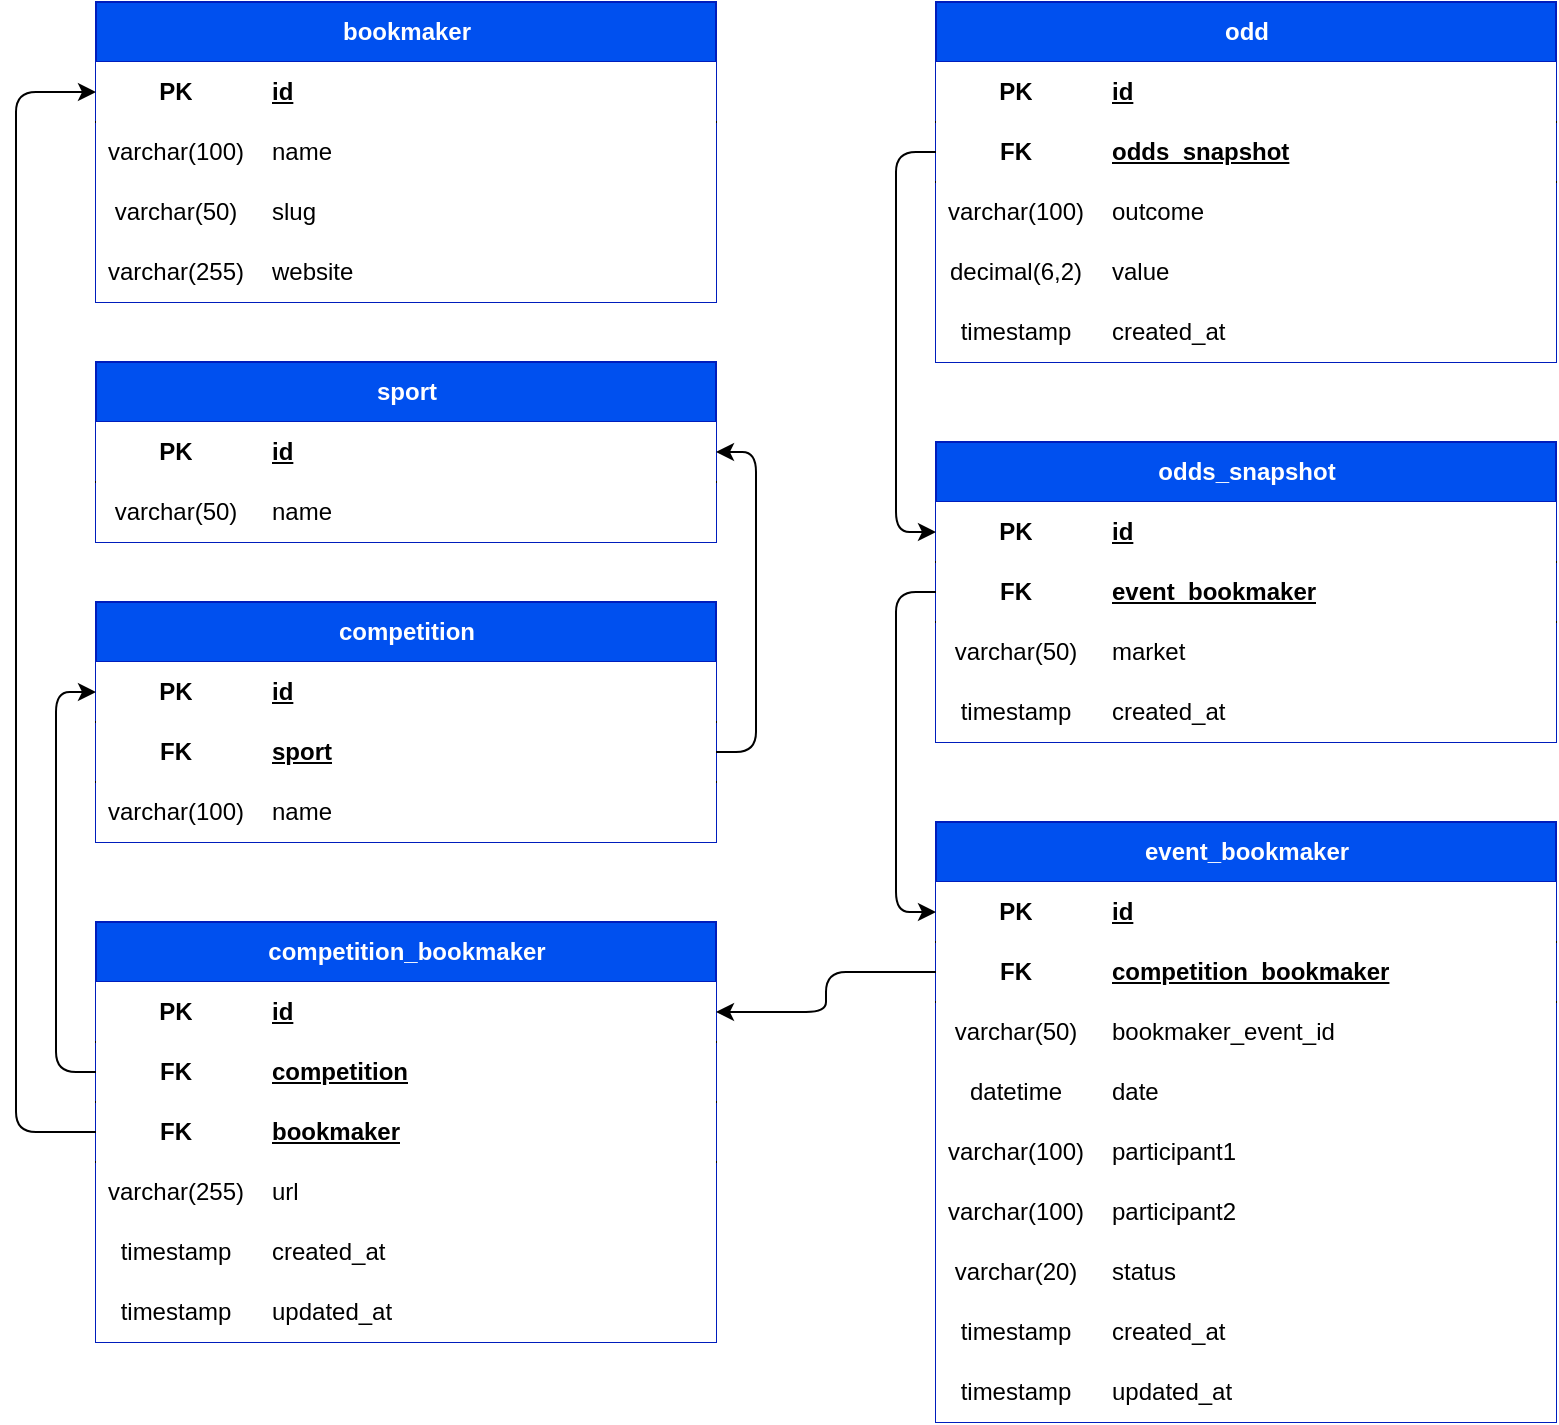 <mxfile version="26.0.11">
  <diagram name="Page-1" id="BdiqEayShjHykFwy_Ejk">
    <mxGraphModel dx="1947" dy="447" grid="1" gridSize="10" guides="1" tooltips="1" connect="1" arrows="1" fold="1" page="1" pageScale="1" pageWidth="827" pageHeight="1169" background="#ffffff" math="0" shadow="0">
      <root>
        <mxCell id="0" />
        <mxCell id="1" parent="0" />
        <mxCell id="SziNOaxyCJe4Afiukx9g-1" value="bookmaker" style="shape=table;startSize=30;container=1;collapsible=1;childLayout=tableLayout;fixedRows=1;rowLines=0;fontStyle=1;align=center;resizeLast=1;html=1;fillColor=#0050ef;fontColor=#ffffff;strokeColor=#001DBC;rounded=0;" parent="1" vertex="1">
          <mxGeometry x="-70" y="60" width="310" height="150" as="geometry" />
        </mxCell>
        <mxCell id="SziNOaxyCJe4Afiukx9g-2" value="" style="shape=tableRow;horizontal=0;startSize=0;swimlaneHead=0;swimlaneBody=0;fillColor=none;collapsible=0;dropTarget=0;points=[[0,0.5],[1,0.5]];portConstraint=eastwest;top=0;left=0;right=0;bottom=1;rounded=0;" parent="SziNOaxyCJe4Afiukx9g-1" vertex="1">
          <mxGeometry y="30" width="310" height="30" as="geometry" />
        </mxCell>
        <mxCell id="SziNOaxyCJe4Afiukx9g-3" value="PK" style="shape=partialRectangle;connectable=0;top=0;left=0;bottom=0;right=0;fontStyle=1;overflow=hidden;whiteSpace=wrap;html=1;rounded=0;" parent="SziNOaxyCJe4Afiukx9g-2" vertex="1">
          <mxGeometry width="80" height="30" as="geometry">
            <mxRectangle width="80" height="30" as="alternateBounds" />
          </mxGeometry>
        </mxCell>
        <mxCell id="SziNOaxyCJe4Afiukx9g-4" value="id" style="shape=partialRectangle;connectable=0;top=0;left=0;bottom=0;right=0;align=left;spacingLeft=6;fontStyle=5;overflow=hidden;whiteSpace=wrap;html=1;rounded=0;" parent="SziNOaxyCJe4Afiukx9g-2" vertex="1">
          <mxGeometry x="80" width="230" height="30" as="geometry">
            <mxRectangle width="230" height="30" as="alternateBounds" />
          </mxGeometry>
        </mxCell>
        <mxCell id="SziNOaxyCJe4Afiukx9g-5" value="" style="shape=tableRow;horizontal=0;startSize=0;swimlaneHead=0;swimlaneBody=0;fillColor=none;collapsible=0;dropTarget=0;points=[[0,0.5],[1,0.5]];portConstraint=eastwest;top=0;left=0;right=0;bottom=0;rounded=0;" parent="SziNOaxyCJe4Afiukx9g-1" vertex="1">
          <mxGeometry y="60" width="310" height="30" as="geometry" />
        </mxCell>
        <mxCell id="SziNOaxyCJe4Afiukx9g-6" value="varchar(100)" style="shape=partialRectangle;connectable=0;top=0;left=0;bottom=0;right=0;editable=1;overflow=hidden;whiteSpace=wrap;html=1;rounded=0;" parent="SziNOaxyCJe4Afiukx9g-5" vertex="1">
          <mxGeometry width="80" height="30" as="geometry">
            <mxRectangle width="80" height="30" as="alternateBounds" />
          </mxGeometry>
        </mxCell>
        <mxCell id="SziNOaxyCJe4Afiukx9g-7" value="name" style="shape=partialRectangle;connectable=0;top=0;left=0;bottom=0;right=0;align=left;spacingLeft=6;overflow=hidden;whiteSpace=wrap;html=1;rounded=0;" parent="SziNOaxyCJe4Afiukx9g-5" vertex="1">
          <mxGeometry x="80" width="230" height="30" as="geometry">
            <mxRectangle width="230" height="30" as="alternateBounds" />
          </mxGeometry>
        </mxCell>
        <mxCell id="SziNOaxyCJe4Afiukx9g-8" value="" style="shape=tableRow;horizontal=0;startSize=0;swimlaneHead=0;swimlaneBody=0;fillColor=none;collapsible=0;dropTarget=0;points=[[0,0.5],[1,0.5]];portConstraint=eastwest;top=0;left=0;right=0;bottom=0;rounded=0;" parent="SziNOaxyCJe4Afiukx9g-1" vertex="1">
          <mxGeometry y="90" width="310" height="30" as="geometry" />
        </mxCell>
        <mxCell id="SziNOaxyCJe4Afiukx9g-9" value="varchar(50)" style="shape=partialRectangle;connectable=0;top=0;left=0;bottom=0;right=0;editable=1;overflow=hidden;whiteSpace=wrap;html=1;rounded=0;" parent="SziNOaxyCJe4Afiukx9g-8" vertex="1">
          <mxGeometry width="80" height="30" as="geometry">
            <mxRectangle width="80" height="30" as="alternateBounds" />
          </mxGeometry>
        </mxCell>
        <mxCell id="SziNOaxyCJe4Afiukx9g-10" value="slug" style="shape=partialRectangle;connectable=0;top=0;left=0;bottom=0;right=0;align=left;spacingLeft=6;overflow=hidden;whiteSpace=wrap;html=1;rounded=0;" parent="SziNOaxyCJe4Afiukx9g-8" vertex="1">
          <mxGeometry x="80" width="230" height="30" as="geometry">
            <mxRectangle width="230" height="30" as="alternateBounds" />
          </mxGeometry>
        </mxCell>
        <mxCell id="SziNOaxyCJe4Afiukx9g-11" value="" style="shape=tableRow;horizontal=0;startSize=0;swimlaneHead=0;swimlaneBody=0;fillColor=none;collapsible=0;dropTarget=0;points=[[0,0.5],[1,0.5]];portConstraint=eastwest;top=0;left=0;right=0;bottom=0;rounded=0;" parent="SziNOaxyCJe4Afiukx9g-1" vertex="1">
          <mxGeometry y="120" width="310" height="30" as="geometry" />
        </mxCell>
        <mxCell id="SziNOaxyCJe4Afiukx9g-12" value="varchar(255)" style="shape=partialRectangle;connectable=0;top=0;left=0;bottom=0;right=0;editable=1;overflow=hidden;whiteSpace=wrap;html=1;rounded=0;" parent="SziNOaxyCJe4Afiukx9g-11" vertex="1">
          <mxGeometry width="80" height="30" as="geometry">
            <mxRectangle width="80" height="30" as="alternateBounds" />
          </mxGeometry>
        </mxCell>
        <mxCell id="SziNOaxyCJe4Afiukx9g-13" value="website" style="shape=partialRectangle;connectable=0;top=0;left=0;bottom=0;right=0;align=left;spacingLeft=6;overflow=hidden;whiteSpace=wrap;html=1;rounded=0;" parent="SziNOaxyCJe4Afiukx9g-11" vertex="1">
          <mxGeometry x="80" width="230" height="30" as="geometry">
            <mxRectangle width="230" height="30" as="alternateBounds" />
          </mxGeometry>
        </mxCell>
        <mxCell id="SziNOaxyCJe4Afiukx9g-21" value="event_bookmaker" style="shape=table;startSize=30;container=1;collapsible=1;childLayout=tableLayout;fixedRows=1;rowLines=0;fontStyle=1;align=center;resizeLast=1;html=1;fillColor=#0050ef;fontColor=#ffffff;strokeColor=#001DBC;rounded=0;" parent="1" vertex="1">
          <mxGeometry x="350" y="470" width="310" height="300" as="geometry" />
        </mxCell>
        <mxCell id="SziNOaxyCJe4Afiukx9g-22" value="" style="shape=tableRow;horizontal=0;startSize=0;swimlaneHead=0;swimlaneBody=0;fillColor=none;collapsible=0;dropTarget=0;points=[[0,0.5],[1,0.5]];portConstraint=eastwest;top=0;left=0;right=0;bottom=1;rounded=0;" parent="SziNOaxyCJe4Afiukx9g-21" vertex="1">
          <mxGeometry y="30" width="310" height="30" as="geometry" />
        </mxCell>
        <mxCell id="SziNOaxyCJe4Afiukx9g-23" value="PK" style="shape=partialRectangle;connectable=0;top=0;left=0;bottom=0;right=0;fontStyle=1;overflow=hidden;whiteSpace=wrap;html=1;rounded=0;" parent="SziNOaxyCJe4Afiukx9g-22" vertex="1">
          <mxGeometry width="80" height="30" as="geometry">
            <mxRectangle width="80" height="30" as="alternateBounds" />
          </mxGeometry>
        </mxCell>
        <mxCell id="SziNOaxyCJe4Afiukx9g-24" value="id" style="shape=partialRectangle;connectable=0;top=0;left=0;bottom=0;right=0;align=left;spacingLeft=6;fontStyle=5;overflow=hidden;whiteSpace=wrap;html=1;rounded=0;" parent="SziNOaxyCJe4Afiukx9g-22" vertex="1">
          <mxGeometry x="80" width="230" height="30" as="geometry">
            <mxRectangle width="230" height="30" as="alternateBounds" />
          </mxGeometry>
        </mxCell>
        <mxCell id="SziNOaxyCJe4Afiukx9g-61" style="shape=tableRow;horizontal=0;startSize=0;swimlaneHead=0;swimlaneBody=0;fillColor=none;collapsible=0;dropTarget=0;points=[[0,0.5],[1,0.5]];portConstraint=eastwest;top=0;left=0;right=0;bottom=1;rounded=0;" parent="SziNOaxyCJe4Afiukx9g-21" vertex="1">
          <mxGeometry y="60" width="310" height="30" as="geometry" />
        </mxCell>
        <mxCell id="SziNOaxyCJe4Afiukx9g-62" value="FK" style="shape=partialRectangle;connectable=0;top=0;left=0;bottom=0;right=0;fontStyle=1;overflow=hidden;whiteSpace=wrap;html=1;rounded=0;" parent="SziNOaxyCJe4Afiukx9g-61" vertex="1">
          <mxGeometry width="80" height="30" as="geometry">
            <mxRectangle width="80" height="30" as="alternateBounds" />
          </mxGeometry>
        </mxCell>
        <mxCell id="SziNOaxyCJe4Afiukx9g-63" value="competition_bookmaker" style="shape=partialRectangle;connectable=0;top=0;left=0;bottom=0;right=0;align=left;spacingLeft=6;fontStyle=5;overflow=hidden;whiteSpace=wrap;html=1;rounded=0;" parent="SziNOaxyCJe4Afiukx9g-61" vertex="1">
          <mxGeometry x="80" width="230" height="30" as="geometry">
            <mxRectangle width="230" height="30" as="alternateBounds" />
          </mxGeometry>
        </mxCell>
        <mxCell id="SziNOaxyCJe4Afiukx9g-28" value="" style="shape=tableRow;horizontal=0;startSize=0;swimlaneHead=0;swimlaneBody=0;fillColor=none;collapsible=0;dropTarget=0;points=[[0,0.5],[1,0.5]];portConstraint=eastwest;top=0;left=0;right=0;bottom=0;rounded=0;" parent="SziNOaxyCJe4Afiukx9g-21" vertex="1">
          <mxGeometry y="90" width="310" height="30" as="geometry" />
        </mxCell>
        <mxCell id="SziNOaxyCJe4Afiukx9g-29" value="varchar(50)" style="shape=partialRectangle;connectable=0;top=0;left=0;bottom=0;right=0;editable=1;overflow=hidden;whiteSpace=wrap;html=1;rounded=0;" parent="SziNOaxyCJe4Afiukx9g-28" vertex="1">
          <mxGeometry width="80" height="30" as="geometry">
            <mxRectangle width="80" height="30" as="alternateBounds" />
          </mxGeometry>
        </mxCell>
        <mxCell id="SziNOaxyCJe4Afiukx9g-30" value="bookmaker_event_id" style="shape=partialRectangle;connectable=0;top=0;left=0;bottom=0;right=0;align=left;spacingLeft=6;overflow=hidden;whiteSpace=wrap;html=1;rounded=0;" parent="SziNOaxyCJe4Afiukx9g-28" vertex="1">
          <mxGeometry x="80" width="230" height="30" as="geometry">
            <mxRectangle width="230" height="30" as="alternateBounds" />
          </mxGeometry>
        </mxCell>
        <mxCell id="SziNOaxyCJe4Afiukx9g-73" style="shape=tableRow;horizontal=0;startSize=0;swimlaneHead=0;swimlaneBody=0;fillColor=none;collapsible=0;dropTarget=0;points=[[0,0.5],[1,0.5]];portConstraint=eastwest;top=0;left=0;right=0;bottom=0;rounded=0;" parent="SziNOaxyCJe4Afiukx9g-21" vertex="1">
          <mxGeometry y="120" width="310" height="30" as="geometry" />
        </mxCell>
        <mxCell id="SziNOaxyCJe4Afiukx9g-74" value="datetime" style="shape=partialRectangle;connectable=0;top=0;left=0;bottom=0;right=0;editable=1;overflow=hidden;whiteSpace=wrap;html=1;rounded=0;" parent="SziNOaxyCJe4Afiukx9g-73" vertex="1">
          <mxGeometry width="80" height="30" as="geometry">
            <mxRectangle width="80" height="30" as="alternateBounds" />
          </mxGeometry>
        </mxCell>
        <mxCell id="SziNOaxyCJe4Afiukx9g-75" value="date" style="shape=partialRectangle;connectable=0;top=0;left=0;bottom=0;right=0;align=left;spacingLeft=6;overflow=hidden;whiteSpace=wrap;html=1;rounded=0;" parent="SziNOaxyCJe4Afiukx9g-73" vertex="1">
          <mxGeometry x="80" width="230" height="30" as="geometry">
            <mxRectangle width="230" height="30" as="alternateBounds" />
          </mxGeometry>
        </mxCell>
        <mxCell id="SziNOaxyCJe4Afiukx9g-70" style="shape=tableRow;horizontal=0;startSize=0;swimlaneHead=0;swimlaneBody=0;fillColor=none;collapsible=0;dropTarget=0;points=[[0,0.5],[1,0.5]];portConstraint=eastwest;top=0;left=0;right=0;bottom=0;rounded=0;" parent="SziNOaxyCJe4Afiukx9g-21" vertex="1">
          <mxGeometry y="150" width="310" height="30" as="geometry" />
        </mxCell>
        <mxCell id="SziNOaxyCJe4Afiukx9g-71" value="varchar(100)" style="shape=partialRectangle;connectable=0;top=0;left=0;bottom=0;right=0;editable=1;overflow=hidden;whiteSpace=wrap;html=1;rounded=0;" parent="SziNOaxyCJe4Afiukx9g-70" vertex="1">
          <mxGeometry width="80" height="30" as="geometry">
            <mxRectangle width="80" height="30" as="alternateBounds" />
          </mxGeometry>
        </mxCell>
        <mxCell id="SziNOaxyCJe4Afiukx9g-72" value="participant1" style="shape=partialRectangle;connectable=0;top=0;left=0;bottom=0;right=0;align=left;spacingLeft=6;overflow=hidden;whiteSpace=wrap;html=1;rounded=0;" parent="SziNOaxyCJe4Afiukx9g-70" vertex="1">
          <mxGeometry x="80" width="230" height="30" as="geometry">
            <mxRectangle width="230" height="30" as="alternateBounds" />
          </mxGeometry>
        </mxCell>
        <mxCell id="SziNOaxyCJe4Afiukx9g-67" style="shape=tableRow;horizontal=0;startSize=0;swimlaneHead=0;swimlaneBody=0;fillColor=none;collapsible=0;dropTarget=0;points=[[0,0.5],[1,0.5]];portConstraint=eastwest;top=0;left=0;right=0;bottom=0;rounded=0;" parent="SziNOaxyCJe4Afiukx9g-21" vertex="1">
          <mxGeometry y="180" width="310" height="30" as="geometry" />
        </mxCell>
        <mxCell id="SziNOaxyCJe4Afiukx9g-68" value="varchar(100)" style="shape=partialRectangle;connectable=0;top=0;left=0;bottom=0;right=0;editable=1;overflow=hidden;whiteSpace=wrap;html=1;rounded=0;" parent="SziNOaxyCJe4Afiukx9g-67" vertex="1">
          <mxGeometry width="80" height="30" as="geometry">
            <mxRectangle width="80" height="30" as="alternateBounds" />
          </mxGeometry>
        </mxCell>
        <mxCell id="SziNOaxyCJe4Afiukx9g-69" value="participant2" style="shape=partialRectangle;connectable=0;top=0;left=0;bottom=0;right=0;align=left;spacingLeft=6;overflow=hidden;whiteSpace=wrap;html=1;rounded=0;" parent="SziNOaxyCJe4Afiukx9g-67" vertex="1">
          <mxGeometry x="80" width="230" height="30" as="geometry">
            <mxRectangle width="230" height="30" as="alternateBounds" />
          </mxGeometry>
        </mxCell>
        <mxCell id="SziNOaxyCJe4Afiukx9g-64" style="shape=tableRow;horizontal=0;startSize=0;swimlaneHead=0;swimlaneBody=0;fillColor=none;collapsible=0;dropTarget=0;points=[[0,0.5],[1,0.5]];portConstraint=eastwest;top=0;left=0;right=0;bottom=0;rounded=0;" parent="SziNOaxyCJe4Afiukx9g-21" vertex="1">
          <mxGeometry y="210" width="310" height="30" as="geometry" />
        </mxCell>
        <mxCell id="SziNOaxyCJe4Afiukx9g-65" value="varchar(20)" style="shape=partialRectangle;connectable=0;top=0;left=0;bottom=0;right=0;editable=1;overflow=hidden;whiteSpace=wrap;html=1;rounded=0;" parent="SziNOaxyCJe4Afiukx9g-64" vertex="1">
          <mxGeometry width="80" height="30" as="geometry">
            <mxRectangle width="80" height="30" as="alternateBounds" />
          </mxGeometry>
        </mxCell>
        <mxCell id="SziNOaxyCJe4Afiukx9g-66" value="status" style="shape=partialRectangle;connectable=0;top=0;left=0;bottom=0;right=0;align=left;spacingLeft=6;overflow=hidden;whiteSpace=wrap;html=1;rounded=0;" parent="SziNOaxyCJe4Afiukx9g-64" vertex="1">
          <mxGeometry x="80" width="230" height="30" as="geometry">
            <mxRectangle width="230" height="30" as="alternateBounds" />
          </mxGeometry>
        </mxCell>
        <mxCell id="SziNOaxyCJe4Afiukx9g-34" style="shape=tableRow;horizontal=0;startSize=0;swimlaneHead=0;swimlaneBody=0;fillColor=none;collapsible=0;dropTarget=0;points=[[0,0.5],[1,0.5]];portConstraint=eastwest;top=0;left=0;right=0;bottom=0;rounded=0;" parent="SziNOaxyCJe4Afiukx9g-21" vertex="1">
          <mxGeometry y="240" width="310" height="30" as="geometry" />
        </mxCell>
        <mxCell id="SziNOaxyCJe4Afiukx9g-35" value="timestamp" style="shape=partialRectangle;connectable=0;top=0;left=0;bottom=0;right=0;editable=1;overflow=hidden;whiteSpace=wrap;html=1;rounded=0;" parent="SziNOaxyCJe4Afiukx9g-34" vertex="1">
          <mxGeometry width="80" height="30" as="geometry">
            <mxRectangle width="80" height="30" as="alternateBounds" />
          </mxGeometry>
        </mxCell>
        <mxCell id="SziNOaxyCJe4Afiukx9g-36" value="created_at" style="shape=partialRectangle;connectable=0;top=0;left=0;bottom=0;right=0;align=left;spacingLeft=6;overflow=hidden;whiteSpace=wrap;html=1;rounded=0;" parent="SziNOaxyCJe4Afiukx9g-34" vertex="1">
          <mxGeometry x="80" width="230" height="30" as="geometry">
            <mxRectangle width="230" height="30" as="alternateBounds" />
          </mxGeometry>
        </mxCell>
        <mxCell id="SziNOaxyCJe4Afiukx9g-37" style="shape=tableRow;horizontal=0;startSize=0;swimlaneHead=0;swimlaneBody=0;fillColor=none;collapsible=0;dropTarget=0;points=[[0,0.5],[1,0.5]];portConstraint=eastwest;top=0;left=0;right=0;bottom=0;rounded=0;" parent="SziNOaxyCJe4Afiukx9g-21" vertex="1">
          <mxGeometry y="270" width="310" height="30" as="geometry" />
        </mxCell>
        <mxCell id="SziNOaxyCJe4Afiukx9g-38" value="timestamp" style="shape=partialRectangle;connectable=0;top=0;left=0;bottom=0;right=0;editable=1;overflow=hidden;whiteSpace=wrap;html=1;rounded=0;" parent="SziNOaxyCJe4Afiukx9g-37" vertex="1">
          <mxGeometry width="80" height="30" as="geometry">
            <mxRectangle width="80" height="30" as="alternateBounds" />
          </mxGeometry>
        </mxCell>
        <mxCell id="SziNOaxyCJe4Afiukx9g-39" value="updated_at" style="shape=partialRectangle;connectable=0;top=0;left=0;bottom=0;right=0;align=left;spacingLeft=6;overflow=hidden;whiteSpace=wrap;html=1;rounded=0;" parent="SziNOaxyCJe4Afiukx9g-37" vertex="1">
          <mxGeometry x="80" width="230" height="30" as="geometry">
            <mxRectangle width="230" height="30" as="alternateBounds" />
          </mxGeometry>
        </mxCell>
        <mxCell id="SziNOaxyCJe4Afiukx9g-79" value="odds_snapshot" style="shape=table;startSize=30;container=1;collapsible=1;childLayout=tableLayout;fixedRows=1;rowLines=0;fontStyle=1;align=center;resizeLast=1;html=1;fillColor=#0050ef;fontColor=#ffffff;strokeColor=#001DBC;rounded=0;" parent="1" vertex="1">
          <mxGeometry x="350" y="280" width="310" height="150" as="geometry" />
        </mxCell>
        <mxCell id="SziNOaxyCJe4Afiukx9g-80" value="" style="shape=tableRow;horizontal=0;startSize=0;swimlaneHead=0;swimlaneBody=0;fillColor=none;collapsible=0;dropTarget=0;points=[[0,0.5],[1,0.5]];portConstraint=eastwest;top=0;left=0;right=0;bottom=1;rounded=0;" parent="SziNOaxyCJe4Afiukx9g-79" vertex="1">
          <mxGeometry y="30" width="310" height="30" as="geometry" />
        </mxCell>
        <mxCell id="SziNOaxyCJe4Afiukx9g-81" value="PK" style="shape=partialRectangle;connectable=0;top=0;left=0;bottom=0;right=0;fontStyle=1;overflow=hidden;whiteSpace=wrap;html=1;rounded=0;" parent="SziNOaxyCJe4Afiukx9g-80" vertex="1">
          <mxGeometry width="80" height="30" as="geometry">
            <mxRectangle width="80" height="30" as="alternateBounds" />
          </mxGeometry>
        </mxCell>
        <mxCell id="SziNOaxyCJe4Afiukx9g-82" value="id" style="shape=partialRectangle;connectable=0;top=0;left=0;bottom=0;right=0;align=left;spacingLeft=6;fontStyle=5;overflow=hidden;whiteSpace=wrap;html=1;rounded=0;" parent="SziNOaxyCJe4Afiukx9g-80" vertex="1">
          <mxGeometry x="80" width="230" height="30" as="geometry">
            <mxRectangle width="230" height="30" as="alternateBounds" />
          </mxGeometry>
        </mxCell>
        <mxCell id="SziNOaxyCJe4Afiukx9g-83" style="shape=tableRow;horizontal=0;startSize=0;swimlaneHead=0;swimlaneBody=0;fillColor=none;collapsible=0;dropTarget=0;points=[[0,0.5],[1,0.5]];portConstraint=eastwest;top=0;left=0;right=0;bottom=1;rounded=0;" parent="SziNOaxyCJe4Afiukx9g-79" vertex="1">
          <mxGeometry y="60" width="310" height="30" as="geometry" />
        </mxCell>
        <mxCell id="SziNOaxyCJe4Afiukx9g-84" value="FK" style="shape=partialRectangle;connectable=0;top=0;left=0;bottom=0;right=0;fontStyle=1;overflow=hidden;whiteSpace=wrap;html=1;rounded=0;" parent="SziNOaxyCJe4Afiukx9g-83" vertex="1">
          <mxGeometry width="80" height="30" as="geometry">
            <mxRectangle width="80" height="30" as="alternateBounds" />
          </mxGeometry>
        </mxCell>
        <mxCell id="SziNOaxyCJe4Afiukx9g-85" value="event_bookmaker" style="shape=partialRectangle;connectable=0;top=0;left=0;bottom=0;right=0;align=left;spacingLeft=6;fontStyle=5;overflow=hidden;whiteSpace=wrap;html=1;rounded=0;" parent="SziNOaxyCJe4Afiukx9g-83" vertex="1">
          <mxGeometry x="80" width="230" height="30" as="geometry">
            <mxRectangle width="230" height="30" as="alternateBounds" />
          </mxGeometry>
        </mxCell>
        <mxCell id="SziNOaxyCJe4Afiukx9g-89" value="" style="shape=tableRow;horizontal=0;startSize=0;swimlaneHead=0;swimlaneBody=0;fillColor=none;collapsible=0;dropTarget=0;points=[[0,0.5],[1,0.5]];portConstraint=eastwest;top=0;left=0;right=0;bottom=0;rounded=0;" parent="SziNOaxyCJe4Afiukx9g-79" vertex="1">
          <mxGeometry y="90" width="310" height="30" as="geometry" />
        </mxCell>
        <mxCell id="SziNOaxyCJe4Afiukx9g-90" value="varchar(50)" style="shape=partialRectangle;connectable=0;top=0;left=0;bottom=0;right=0;editable=1;overflow=hidden;whiteSpace=wrap;html=1;rounded=0;" parent="SziNOaxyCJe4Afiukx9g-89" vertex="1">
          <mxGeometry width="80" height="30" as="geometry">
            <mxRectangle width="80" height="30" as="alternateBounds" />
          </mxGeometry>
        </mxCell>
        <mxCell id="SziNOaxyCJe4Afiukx9g-91" value="market" style="shape=partialRectangle;connectable=0;top=0;left=0;bottom=0;right=0;align=left;spacingLeft=6;overflow=hidden;whiteSpace=wrap;html=1;rounded=0;" parent="SziNOaxyCJe4Afiukx9g-89" vertex="1">
          <mxGeometry x="80" width="230" height="30" as="geometry">
            <mxRectangle width="230" height="30" as="alternateBounds" />
          </mxGeometry>
        </mxCell>
        <mxCell id="SziNOaxyCJe4Afiukx9g-107" style="shape=tableRow;horizontal=0;startSize=0;swimlaneHead=0;swimlaneBody=0;fillColor=none;collapsible=0;dropTarget=0;points=[[0,0.5],[1,0.5]];portConstraint=eastwest;top=0;left=0;right=0;bottom=0;rounded=0;" parent="SziNOaxyCJe4Afiukx9g-79" vertex="1">
          <mxGeometry y="120" width="310" height="30" as="geometry" />
        </mxCell>
        <mxCell id="SziNOaxyCJe4Afiukx9g-108" value="timestamp" style="shape=partialRectangle;connectable=0;top=0;left=0;bottom=0;right=0;editable=1;overflow=hidden;whiteSpace=wrap;html=1;rounded=0;" parent="SziNOaxyCJe4Afiukx9g-107" vertex="1">
          <mxGeometry width="80" height="30" as="geometry">
            <mxRectangle width="80" height="30" as="alternateBounds" />
          </mxGeometry>
        </mxCell>
        <mxCell id="SziNOaxyCJe4Afiukx9g-109" value="created_at" style="shape=partialRectangle;connectable=0;top=0;left=0;bottom=0;right=0;align=left;spacingLeft=6;overflow=hidden;whiteSpace=wrap;html=1;rounded=0;" parent="SziNOaxyCJe4Afiukx9g-107" vertex="1">
          <mxGeometry x="80" width="230" height="30" as="geometry">
            <mxRectangle width="230" height="30" as="alternateBounds" />
          </mxGeometry>
        </mxCell>
        <mxCell id="SziNOaxyCJe4Afiukx9g-113" value="odd" style="shape=table;startSize=30;container=1;collapsible=1;childLayout=tableLayout;fixedRows=1;rowLines=0;fontStyle=1;align=center;resizeLast=1;html=1;fillColor=#0050ef;fontColor=#ffffff;strokeColor=#001DBC;rounded=0;" parent="1" vertex="1">
          <mxGeometry x="350" y="60" width="310" height="180" as="geometry" />
        </mxCell>
        <mxCell id="SziNOaxyCJe4Afiukx9g-114" value="" style="shape=tableRow;horizontal=0;startSize=0;swimlaneHead=0;swimlaneBody=0;fillColor=none;collapsible=0;dropTarget=0;points=[[0,0.5],[1,0.5]];portConstraint=eastwest;top=0;left=0;right=0;bottom=1;rounded=0;" parent="SziNOaxyCJe4Afiukx9g-113" vertex="1">
          <mxGeometry y="30" width="310" height="30" as="geometry" />
        </mxCell>
        <mxCell id="SziNOaxyCJe4Afiukx9g-115" value="PK" style="shape=partialRectangle;connectable=0;top=0;left=0;bottom=0;right=0;fontStyle=1;overflow=hidden;whiteSpace=wrap;html=1;rounded=0;" parent="SziNOaxyCJe4Afiukx9g-114" vertex="1">
          <mxGeometry width="80" height="30" as="geometry">
            <mxRectangle width="80" height="30" as="alternateBounds" />
          </mxGeometry>
        </mxCell>
        <mxCell id="SziNOaxyCJe4Afiukx9g-116" value="id" style="shape=partialRectangle;connectable=0;top=0;left=0;bottom=0;right=0;align=left;spacingLeft=6;fontStyle=5;overflow=hidden;whiteSpace=wrap;html=1;rounded=0;" parent="SziNOaxyCJe4Afiukx9g-114" vertex="1">
          <mxGeometry x="80" width="230" height="30" as="geometry">
            <mxRectangle width="230" height="30" as="alternateBounds" />
          </mxGeometry>
        </mxCell>
        <mxCell id="SziNOaxyCJe4Afiukx9g-117" style="shape=tableRow;horizontal=0;startSize=0;swimlaneHead=0;swimlaneBody=0;fillColor=none;collapsible=0;dropTarget=0;points=[[0,0.5],[1,0.5]];portConstraint=eastwest;top=0;left=0;right=0;bottom=1;rounded=0;" parent="SziNOaxyCJe4Afiukx9g-113" vertex="1">
          <mxGeometry y="60" width="310" height="30" as="geometry" />
        </mxCell>
        <mxCell id="SziNOaxyCJe4Afiukx9g-118" value="FK" style="shape=partialRectangle;connectable=0;top=0;left=0;bottom=0;right=0;fontStyle=1;overflow=hidden;whiteSpace=wrap;html=1;rounded=0;" parent="SziNOaxyCJe4Afiukx9g-117" vertex="1">
          <mxGeometry width="80" height="30" as="geometry">
            <mxRectangle width="80" height="30" as="alternateBounds" />
          </mxGeometry>
        </mxCell>
        <mxCell id="SziNOaxyCJe4Afiukx9g-119" value="odds_snapshot" style="shape=partialRectangle;connectable=0;top=0;left=0;bottom=0;right=0;align=left;spacingLeft=6;fontStyle=5;overflow=hidden;whiteSpace=wrap;html=1;rounded=0;" parent="SziNOaxyCJe4Afiukx9g-117" vertex="1">
          <mxGeometry x="80" width="230" height="30" as="geometry">
            <mxRectangle width="230" height="30" as="alternateBounds" />
          </mxGeometry>
        </mxCell>
        <mxCell id="SziNOaxyCJe4Afiukx9g-123" value="" style="shape=tableRow;horizontal=0;startSize=0;swimlaneHead=0;swimlaneBody=0;fillColor=none;collapsible=0;dropTarget=0;points=[[0,0.5],[1,0.5]];portConstraint=eastwest;top=0;left=0;right=0;bottom=0;rounded=0;" parent="SziNOaxyCJe4Afiukx9g-113" vertex="1">
          <mxGeometry y="90" width="310" height="30" as="geometry" />
        </mxCell>
        <mxCell id="SziNOaxyCJe4Afiukx9g-124" value="varchar(100)" style="shape=partialRectangle;connectable=0;top=0;left=0;bottom=0;right=0;editable=1;overflow=hidden;whiteSpace=wrap;html=1;rounded=0;" parent="SziNOaxyCJe4Afiukx9g-123" vertex="1">
          <mxGeometry width="80" height="30" as="geometry">
            <mxRectangle width="80" height="30" as="alternateBounds" />
          </mxGeometry>
        </mxCell>
        <mxCell id="SziNOaxyCJe4Afiukx9g-125" value="outcome" style="shape=partialRectangle;connectable=0;top=0;left=0;bottom=0;right=0;align=left;spacingLeft=6;overflow=hidden;whiteSpace=wrap;html=1;rounded=0;" parent="SziNOaxyCJe4Afiukx9g-123" vertex="1">
          <mxGeometry x="80" width="230" height="30" as="geometry">
            <mxRectangle width="230" height="30" as="alternateBounds" />
          </mxGeometry>
        </mxCell>
        <mxCell id="SziNOaxyCJe4Afiukx9g-126" style="shape=tableRow;horizontal=0;startSize=0;swimlaneHead=0;swimlaneBody=0;fillColor=none;collapsible=0;dropTarget=0;points=[[0,0.5],[1,0.5]];portConstraint=eastwest;top=0;left=0;right=0;bottom=0;rounded=0;" parent="SziNOaxyCJe4Afiukx9g-113" vertex="1">
          <mxGeometry y="120" width="310" height="30" as="geometry" />
        </mxCell>
        <mxCell id="SziNOaxyCJe4Afiukx9g-127" value="decimal(6,2)" style="shape=partialRectangle;connectable=0;top=0;left=0;bottom=0;right=0;editable=1;overflow=hidden;whiteSpace=wrap;html=1;rounded=0;" parent="SziNOaxyCJe4Afiukx9g-126" vertex="1">
          <mxGeometry width="80" height="30" as="geometry">
            <mxRectangle width="80" height="30" as="alternateBounds" />
          </mxGeometry>
        </mxCell>
        <mxCell id="SziNOaxyCJe4Afiukx9g-128" value="value" style="shape=partialRectangle;connectable=0;top=0;left=0;bottom=0;right=0;align=left;spacingLeft=6;overflow=hidden;whiteSpace=wrap;html=1;rounded=0;" parent="SziNOaxyCJe4Afiukx9g-126" vertex="1">
          <mxGeometry x="80" width="230" height="30" as="geometry">
            <mxRectangle width="230" height="30" as="alternateBounds" />
          </mxGeometry>
        </mxCell>
        <mxCell id="SziNOaxyCJe4Afiukx9g-132" style="shape=tableRow;horizontal=0;startSize=0;swimlaneHead=0;swimlaneBody=0;fillColor=none;collapsible=0;dropTarget=0;points=[[0,0.5],[1,0.5]];portConstraint=eastwest;top=0;left=0;right=0;bottom=0;rounded=0;" parent="SziNOaxyCJe4Afiukx9g-113" vertex="1">
          <mxGeometry y="150" width="310" height="30" as="geometry" />
        </mxCell>
        <mxCell id="SziNOaxyCJe4Afiukx9g-133" value="timestamp" style="shape=partialRectangle;connectable=0;top=0;left=0;bottom=0;right=0;editable=1;overflow=hidden;whiteSpace=wrap;html=1;rounded=0;" parent="SziNOaxyCJe4Afiukx9g-132" vertex="1">
          <mxGeometry width="80" height="30" as="geometry">
            <mxRectangle width="80" height="30" as="alternateBounds" />
          </mxGeometry>
        </mxCell>
        <mxCell id="SziNOaxyCJe4Afiukx9g-134" value="created_at" style="shape=partialRectangle;connectable=0;top=0;left=0;bottom=0;right=0;align=left;spacingLeft=6;overflow=hidden;whiteSpace=wrap;html=1;rounded=0;" parent="SziNOaxyCJe4Afiukx9g-132" vertex="1">
          <mxGeometry x="80" width="230" height="30" as="geometry">
            <mxRectangle width="230" height="30" as="alternateBounds" />
          </mxGeometry>
        </mxCell>
        <mxCell id="SxUs-qoF1DlwEPH6_e3e-4" value="competition" style="shape=table;startSize=30;container=1;collapsible=1;childLayout=tableLayout;fixedRows=1;rowLines=0;fontStyle=1;align=center;resizeLast=1;html=1;fillColor=#0050ef;fontColor=#ffffff;strokeColor=#001DBC;rounded=0;" parent="1" vertex="1">
          <mxGeometry x="-70" y="360" width="310" height="120" as="geometry" />
        </mxCell>
        <mxCell id="SxUs-qoF1DlwEPH6_e3e-5" value="" style="shape=tableRow;horizontal=0;startSize=0;swimlaneHead=0;swimlaneBody=0;fillColor=none;collapsible=0;dropTarget=0;points=[[0,0.5],[1,0.5]];portConstraint=eastwest;top=0;left=0;right=0;bottom=1;rounded=0;" parent="SxUs-qoF1DlwEPH6_e3e-4" vertex="1">
          <mxGeometry y="30" width="310" height="30" as="geometry" />
        </mxCell>
        <mxCell id="SxUs-qoF1DlwEPH6_e3e-6" value="PK" style="shape=partialRectangle;connectable=0;top=0;left=0;bottom=0;right=0;fontStyle=1;overflow=hidden;whiteSpace=wrap;html=1;rounded=0;" parent="SxUs-qoF1DlwEPH6_e3e-5" vertex="1">
          <mxGeometry width="80" height="30" as="geometry">
            <mxRectangle width="80" height="30" as="alternateBounds" />
          </mxGeometry>
        </mxCell>
        <mxCell id="SxUs-qoF1DlwEPH6_e3e-7" value="id" style="shape=partialRectangle;connectable=0;top=0;left=0;bottom=0;right=0;align=left;spacingLeft=6;fontStyle=5;overflow=hidden;whiteSpace=wrap;html=1;rounded=0;" parent="SxUs-qoF1DlwEPH6_e3e-5" vertex="1">
          <mxGeometry x="80" width="230" height="30" as="geometry">
            <mxRectangle width="230" height="30" as="alternateBounds" />
          </mxGeometry>
        </mxCell>
        <mxCell id="SxUs-qoF1DlwEPH6_e3e-8" style="shape=tableRow;horizontal=0;startSize=0;swimlaneHead=0;swimlaneBody=0;fillColor=none;collapsible=0;dropTarget=0;points=[[0,0.5],[1,0.5]];portConstraint=eastwest;top=0;left=0;right=0;bottom=1;rounded=0;" parent="SxUs-qoF1DlwEPH6_e3e-4" vertex="1">
          <mxGeometry y="60" width="310" height="30" as="geometry" />
        </mxCell>
        <mxCell id="SxUs-qoF1DlwEPH6_e3e-9" value="FK" style="shape=partialRectangle;connectable=0;top=0;left=0;bottom=0;right=0;fontStyle=1;overflow=hidden;whiteSpace=wrap;html=1;rounded=0;" parent="SxUs-qoF1DlwEPH6_e3e-8" vertex="1">
          <mxGeometry width="80" height="30" as="geometry">
            <mxRectangle width="80" height="30" as="alternateBounds" />
          </mxGeometry>
        </mxCell>
        <mxCell id="SxUs-qoF1DlwEPH6_e3e-10" value="sport" style="shape=partialRectangle;connectable=0;top=0;left=0;bottom=0;right=0;align=left;spacingLeft=6;fontStyle=5;overflow=hidden;whiteSpace=wrap;html=1;rounded=0;" parent="SxUs-qoF1DlwEPH6_e3e-8" vertex="1">
          <mxGeometry x="80" width="230" height="30" as="geometry">
            <mxRectangle width="230" height="30" as="alternateBounds" />
          </mxGeometry>
        </mxCell>
        <mxCell id="SxUs-qoF1DlwEPH6_e3e-11" value="" style="shape=tableRow;horizontal=0;startSize=0;swimlaneHead=0;swimlaneBody=0;fillColor=none;collapsible=0;dropTarget=0;points=[[0,0.5],[1,0.5]];portConstraint=eastwest;top=0;left=0;right=0;bottom=0;rounded=0;" parent="SxUs-qoF1DlwEPH6_e3e-4" vertex="1">
          <mxGeometry y="90" width="310" height="30" as="geometry" />
        </mxCell>
        <mxCell id="SxUs-qoF1DlwEPH6_e3e-12" value="varchar(100)" style="shape=partialRectangle;connectable=0;top=0;left=0;bottom=0;right=0;editable=1;overflow=hidden;whiteSpace=wrap;html=1;rounded=0;" parent="SxUs-qoF1DlwEPH6_e3e-11" vertex="1">
          <mxGeometry width="80" height="30" as="geometry">
            <mxRectangle width="80" height="30" as="alternateBounds" />
          </mxGeometry>
        </mxCell>
        <mxCell id="SxUs-qoF1DlwEPH6_e3e-13" value="name" style="shape=partialRectangle;connectable=0;top=0;left=0;bottom=0;right=0;align=left;spacingLeft=6;overflow=hidden;whiteSpace=wrap;html=1;rounded=0;" parent="SxUs-qoF1DlwEPH6_e3e-11" vertex="1">
          <mxGeometry x="80" width="230" height="30" as="geometry">
            <mxRectangle width="230" height="30" as="alternateBounds" />
          </mxGeometry>
        </mxCell>
        <mxCell id="SxUs-qoF1DlwEPH6_e3e-57" value="competition_bookmaker" style="shape=table;startSize=30;container=1;collapsible=1;childLayout=tableLayout;fixedRows=1;rowLines=0;fontStyle=1;align=center;resizeLast=1;html=1;fillColor=#0050ef;fontColor=#ffffff;strokeColor=#001DBC;rounded=0;" parent="1" vertex="1">
          <mxGeometry x="-70" y="520" width="310" height="210" as="geometry" />
        </mxCell>
        <mxCell id="SxUs-qoF1DlwEPH6_e3e-58" value="" style="shape=tableRow;horizontal=0;startSize=0;swimlaneHead=0;swimlaneBody=0;fillColor=none;collapsible=0;dropTarget=0;points=[[0,0.5],[1,0.5]];portConstraint=eastwest;top=0;left=0;right=0;bottom=1;rounded=0;" parent="SxUs-qoF1DlwEPH6_e3e-57" vertex="1">
          <mxGeometry y="30" width="310" height="30" as="geometry" />
        </mxCell>
        <mxCell id="SxUs-qoF1DlwEPH6_e3e-59" value="PK" style="shape=partialRectangle;connectable=0;top=0;left=0;bottom=0;right=0;fontStyle=1;overflow=hidden;whiteSpace=wrap;html=1;rounded=0;" parent="SxUs-qoF1DlwEPH6_e3e-58" vertex="1">
          <mxGeometry width="80" height="30" as="geometry">
            <mxRectangle width="80" height="30" as="alternateBounds" />
          </mxGeometry>
        </mxCell>
        <mxCell id="SxUs-qoF1DlwEPH6_e3e-60" value="id" style="shape=partialRectangle;connectable=0;top=0;left=0;bottom=0;right=0;align=left;spacingLeft=6;fontStyle=5;overflow=hidden;whiteSpace=wrap;html=1;rounded=0;" parent="SxUs-qoF1DlwEPH6_e3e-58" vertex="1">
          <mxGeometry x="80" width="230" height="30" as="geometry">
            <mxRectangle width="230" height="30" as="alternateBounds" />
          </mxGeometry>
        </mxCell>
        <mxCell id="SxUs-qoF1DlwEPH6_e3e-61" style="shape=tableRow;horizontal=0;startSize=0;swimlaneHead=0;swimlaneBody=0;fillColor=none;collapsible=0;dropTarget=0;points=[[0,0.5],[1,0.5]];portConstraint=eastwest;top=0;left=0;right=0;bottom=1;rounded=0;" parent="SxUs-qoF1DlwEPH6_e3e-57" vertex="1">
          <mxGeometry y="60" width="310" height="30" as="geometry" />
        </mxCell>
        <mxCell id="SxUs-qoF1DlwEPH6_e3e-62" value="FK" style="shape=partialRectangle;connectable=0;top=0;left=0;bottom=0;right=0;fontStyle=1;overflow=hidden;whiteSpace=wrap;html=1;rounded=0;" parent="SxUs-qoF1DlwEPH6_e3e-61" vertex="1">
          <mxGeometry width="80" height="30" as="geometry">
            <mxRectangle width="80" height="30" as="alternateBounds" />
          </mxGeometry>
        </mxCell>
        <mxCell id="SxUs-qoF1DlwEPH6_e3e-63" value="competition" style="shape=partialRectangle;connectable=0;top=0;left=0;bottom=0;right=0;align=left;spacingLeft=6;fontStyle=5;overflow=hidden;whiteSpace=wrap;html=1;rounded=0;" parent="SxUs-qoF1DlwEPH6_e3e-61" vertex="1">
          <mxGeometry x="80" width="230" height="30" as="geometry">
            <mxRectangle width="230" height="30" as="alternateBounds" />
          </mxGeometry>
        </mxCell>
        <mxCell id="SxUs-qoF1DlwEPH6_e3e-67" style="shape=tableRow;horizontal=0;startSize=0;swimlaneHead=0;swimlaneBody=0;fillColor=none;collapsible=0;dropTarget=0;points=[[0,0.5],[1,0.5]];portConstraint=eastwest;top=0;left=0;right=0;bottom=1;rounded=0;" parent="SxUs-qoF1DlwEPH6_e3e-57" vertex="1">
          <mxGeometry y="90" width="310" height="30" as="geometry" />
        </mxCell>
        <mxCell id="SxUs-qoF1DlwEPH6_e3e-68" value="FK" style="shape=partialRectangle;connectable=0;top=0;left=0;bottom=0;right=0;fontStyle=1;overflow=hidden;whiteSpace=wrap;html=1;rounded=0;" parent="SxUs-qoF1DlwEPH6_e3e-67" vertex="1">
          <mxGeometry width="80" height="30" as="geometry">
            <mxRectangle width="80" height="30" as="alternateBounds" />
          </mxGeometry>
        </mxCell>
        <mxCell id="SxUs-qoF1DlwEPH6_e3e-69" value="bookmaker" style="shape=partialRectangle;connectable=0;top=0;left=0;bottom=0;right=0;align=left;spacingLeft=6;fontStyle=5;overflow=hidden;whiteSpace=wrap;html=1;rounded=0;" parent="SxUs-qoF1DlwEPH6_e3e-67" vertex="1">
          <mxGeometry x="80" width="230" height="30" as="geometry">
            <mxRectangle width="230" height="30" as="alternateBounds" />
          </mxGeometry>
        </mxCell>
        <mxCell id="SxUs-qoF1DlwEPH6_e3e-64" value="" style="shape=tableRow;horizontal=0;startSize=0;swimlaneHead=0;swimlaneBody=0;fillColor=none;collapsible=0;dropTarget=0;points=[[0,0.5],[1,0.5]];portConstraint=eastwest;top=0;left=0;right=0;bottom=0;rounded=0;" parent="SxUs-qoF1DlwEPH6_e3e-57" vertex="1">
          <mxGeometry y="120" width="310" height="30" as="geometry" />
        </mxCell>
        <mxCell id="SxUs-qoF1DlwEPH6_e3e-65" value="varchar(255)" style="shape=partialRectangle;connectable=0;top=0;left=0;bottom=0;right=0;editable=1;overflow=hidden;whiteSpace=wrap;html=1;rounded=0;" parent="SxUs-qoF1DlwEPH6_e3e-64" vertex="1">
          <mxGeometry width="80" height="30" as="geometry">
            <mxRectangle width="80" height="30" as="alternateBounds" />
          </mxGeometry>
        </mxCell>
        <mxCell id="SxUs-qoF1DlwEPH6_e3e-66" value="url" style="shape=partialRectangle;connectable=0;top=0;left=0;bottom=0;right=0;align=left;spacingLeft=6;overflow=hidden;whiteSpace=wrap;html=1;rounded=0;" parent="SxUs-qoF1DlwEPH6_e3e-64" vertex="1">
          <mxGeometry x="80" width="230" height="30" as="geometry">
            <mxRectangle width="230" height="30" as="alternateBounds" />
          </mxGeometry>
        </mxCell>
        <mxCell id="SxUs-qoF1DlwEPH6_e3e-87" value="" style="shape=tableRow;horizontal=0;startSize=0;swimlaneHead=0;swimlaneBody=0;fillColor=none;collapsible=0;dropTarget=0;points=[[0,0.5],[1,0.5]];portConstraint=eastwest;top=0;left=0;right=0;bottom=0;rounded=0;" parent="SxUs-qoF1DlwEPH6_e3e-57" vertex="1">
          <mxGeometry y="150" width="310" height="30" as="geometry" />
        </mxCell>
        <mxCell id="SxUs-qoF1DlwEPH6_e3e-88" value="timestamp" style="shape=partialRectangle;connectable=0;top=0;left=0;bottom=0;right=0;editable=1;overflow=hidden;whiteSpace=wrap;html=1;rounded=0;" parent="SxUs-qoF1DlwEPH6_e3e-87" vertex="1">
          <mxGeometry width="80" height="30" as="geometry">
            <mxRectangle width="80" height="30" as="alternateBounds" />
          </mxGeometry>
        </mxCell>
        <mxCell id="SxUs-qoF1DlwEPH6_e3e-89" value="created_at" style="shape=partialRectangle;connectable=0;top=0;left=0;bottom=0;right=0;align=left;spacingLeft=6;overflow=hidden;whiteSpace=wrap;html=1;rounded=0;" parent="SxUs-qoF1DlwEPH6_e3e-87" vertex="1">
          <mxGeometry x="80" width="230" height="30" as="geometry">
            <mxRectangle width="230" height="30" as="alternateBounds" />
          </mxGeometry>
        </mxCell>
        <mxCell id="SxUs-qoF1DlwEPH6_e3e-90" value="" style="shape=tableRow;horizontal=0;startSize=0;swimlaneHead=0;swimlaneBody=0;fillColor=none;collapsible=0;dropTarget=0;points=[[0,0.5],[1,0.5]];portConstraint=eastwest;top=0;left=0;right=0;bottom=0;rounded=0;" parent="SxUs-qoF1DlwEPH6_e3e-57" vertex="1">
          <mxGeometry y="180" width="310" height="30" as="geometry" />
        </mxCell>
        <mxCell id="SxUs-qoF1DlwEPH6_e3e-91" value="timestamp" style="shape=partialRectangle;connectable=0;top=0;left=0;bottom=0;right=0;editable=1;overflow=hidden;whiteSpace=wrap;html=1;rounded=0;" parent="SxUs-qoF1DlwEPH6_e3e-90" vertex="1">
          <mxGeometry width="80" height="30" as="geometry">
            <mxRectangle width="80" height="30" as="alternateBounds" />
          </mxGeometry>
        </mxCell>
        <mxCell id="SxUs-qoF1DlwEPH6_e3e-92" value="updated_at" style="shape=partialRectangle;connectable=0;top=0;left=0;bottom=0;right=0;align=left;spacingLeft=6;overflow=hidden;whiteSpace=wrap;html=1;rounded=0;" parent="SxUs-qoF1DlwEPH6_e3e-90" vertex="1">
          <mxGeometry x="80" width="230" height="30" as="geometry">
            <mxRectangle width="230" height="30" as="alternateBounds" />
          </mxGeometry>
        </mxCell>
        <mxCell id="SxUs-qoF1DlwEPH6_e3e-37" value="sport" style="shape=table;startSize=30;container=1;collapsible=1;childLayout=tableLayout;fixedRows=1;rowLines=0;fontStyle=1;align=center;resizeLast=1;html=1;fillColor=#0050ef;fontColor=#ffffff;strokeColor=#001DBC;rounded=0;" parent="1" vertex="1">
          <mxGeometry x="-70" y="240" width="310" height="90" as="geometry" />
        </mxCell>
        <mxCell id="SxUs-qoF1DlwEPH6_e3e-38" value="" style="shape=tableRow;horizontal=0;startSize=0;swimlaneHead=0;swimlaneBody=0;fillColor=none;collapsible=0;dropTarget=0;points=[[0,0.5],[1,0.5]];portConstraint=eastwest;top=0;left=0;right=0;bottom=1;rounded=0;" parent="SxUs-qoF1DlwEPH6_e3e-37" vertex="1">
          <mxGeometry y="30" width="310" height="30" as="geometry" />
        </mxCell>
        <mxCell id="SxUs-qoF1DlwEPH6_e3e-39" value="PK" style="shape=partialRectangle;connectable=0;top=0;left=0;bottom=0;right=0;fontStyle=1;overflow=hidden;whiteSpace=wrap;html=1;rounded=0;" parent="SxUs-qoF1DlwEPH6_e3e-38" vertex="1">
          <mxGeometry width="80" height="30" as="geometry">
            <mxRectangle width="80" height="30" as="alternateBounds" />
          </mxGeometry>
        </mxCell>
        <mxCell id="SxUs-qoF1DlwEPH6_e3e-40" value="id" style="shape=partialRectangle;connectable=0;top=0;left=0;bottom=0;right=0;align=left;spacingLeft=6;fontStyle=5;overflow=hidden;whiteSpace=wrap;html=1;rounded=0;" parent="SxUs-qoF1DlwEPH6_e3e-38" vertex="1">
          <mxGeometry x="80" width="230" height="30" as="geometry">
            <mxRectangle width="230" height="30" as="alternateBounds" />
          </mxGeometry>
        </mxCell>
        <mxCell id="SxUs-qoF1DlwEPH6_e3e-44" value="" style="shape=tableRow;horizontal=0;startSize=0;swimlaneHead=0;swimlaneBody=0;fillColor=none;collapsible=0;dropTarget=0;points=[[0,0.5],[1,0.5]];portConstraint=eastwest;top=0;left=0;right=0;bottom=0;rounded=0;" parent="SxUs-qoF1DlwEPH6_e3e-37" vertex="1">
          <mxGeometry y="60" width="310" height="30" as="geometry" />
        </mxCell>
        <mxCell id="SxUs-qoF1DlwEPH6_e3e-45" value="varchar(50)" style="shape=partialRectangle;connectable=0;top=0;left=0;bottom=0;right=0;editable=1;overflow=hidden;whiteSpace=wrap;html=1;rounded=0;" parent="SxUs-qoF1DlwEPH6_e3e-44" vertex="1">
          <mxGeometry width="80" height="30" as="geometry">
            <mxRectangle width="80" height="30" as="alternateBounds" />
          </mxGeometry>
        </mxCell>
        <mxCell id="SxUs-qoF1DlwEPH6_e3e-46" value="name" style="shape=partialRectangle;connectable=0;top=0;left=0;bottom=0;right=0;align=left;spacingLeft=6;overflow=hidden;whiteSpace=wrap;html=1;rounded=0;" parent="SxUs-qoF1DlwEPH6_e3e-44" vertex="1">
          <mxGeometry x="80" width="230" height="30" as="geometry">
            <mxRectangle width="230" height="30" as="alternateBounds" />
          </mxGeometry>
        </mxCell>
        <mxCell id="SxUs-qoF1DlwEPH6_e3e-99" style="edgeStyle=orthogonalEdgeStyle;orthogonalLoop=1;jettySize=auto;html=1;exitX=0;exitY=0.5;exitDx=0;exitDy=0;entryX=0;entryY=0.5;entryDx=0;entryDy=0;" parent="1" source="SxUs-qoF1DlwEPH6_e3e-67" target="SziNOaxyCJe4Afiukx9g-2" edge="1">
          <mxGeometry relative="1" as="geometry">
            <Array as="points">
              <mxPoint x="-110" y="625" />
              <mxPoint x="-110" y="105" />
            </Array>
          </mxGeometry>
        </mxCell>
        <mxCell id="SxUs-qoF1DlwEPH6_e3e-100" style="edgeStyle=orthogonalEdgeStyle;orthogonalLoop=1;jettySize=auto;html=1;exitX=0;exitY=0.5;exitDx=0;exitDy=0;entryX=0;entryY=0.5;entryDx=0;entryDy=0;" parent="1" source="SxUs-qoF1DlwEPH6_e3e-61" target="SxUs-qoF1DlwEPH6_e3e-5" edge="1">
          <mxGeometry relative="1" as="geometry" />
        </mxCell>
        <mxCell id="SxUs-qoF1DlwEPH6_e3e-101" style="edgeStyle=orthogonalEdgeStyle;orthogonalLoop=1;jettySize=auto;html=1;exitX=1;exitY=0.5;exitDx=0;exitDy=0;entryX=1;entryY=0.5;entryDx=0;entryDy=0;" parent="1" source="SxUs-qoF1DlwEPH6_e3e-8" target="SxUs-qoF1DlwEPH6_e3e-38" edge="1">
          <mxGeometry relative="1" as="geometry" />
        </mxCell>
        <mxCell id="SxUs-qoF1DlwEPH6_e3e-104" style="edgeStyle=orthogonalEdgeStyle;orthogonalLoop=1;jettySize=auto;html=1;exitX=0;exitY=0.5;exitDx=0;exitDy=0;entryX=1;entryY=0.5;entryDx=0;entryDy=0;" parent="1" source="SziNOaxyCJe4Afiukx9g-61" target="SxUs-qoF1DlwEPH6_e3e-58" edge="1">
          <mxGeometry relative="1" as="geometry" />
        </mxCell>
        <mxCell id="SxUs-qoF1DlwEPH6_e3e-107" style="edgeStyle=orthogonalEdgeStyle;orthogonalLoop=1;jettySize=auto;html=1;exitX=0;exitY=0.5;exitDx=0;exitDy=0;entryX=0;entryY=0.5;entryDx=0;entryDy=0;" parent="1" source="SziNOaxyCJe4Afiukx9g-83" target="SziNOaxyCJe4Afiukx9g-22" edge="1">
          <mxGeometry relative="1" as="geometry" />
        </mxCell>
        <mxCell id="SxUs-qoF1DlwEPH6_e3e-108" style="edgeStyle=orthogonalEdgeStyle;orthogonalLoop=1;jettySize=auto;html=1;exitX=0;exitY=0.5;exitDx=0;exitDy=0;entryX=0;entryY=0.5;entryDx=0;entryDy=0;" parent="1" source="SziNOaxyCJe4Afiukx9g-117" target="SziNOaxyCJe4Afiukx9g-80" edge="1">
          <mxGeometry relative="1" as="geometry" />
        </mxCell>
      </root>
    </mxGraphModel>
  </diagram>
</mxfile>
